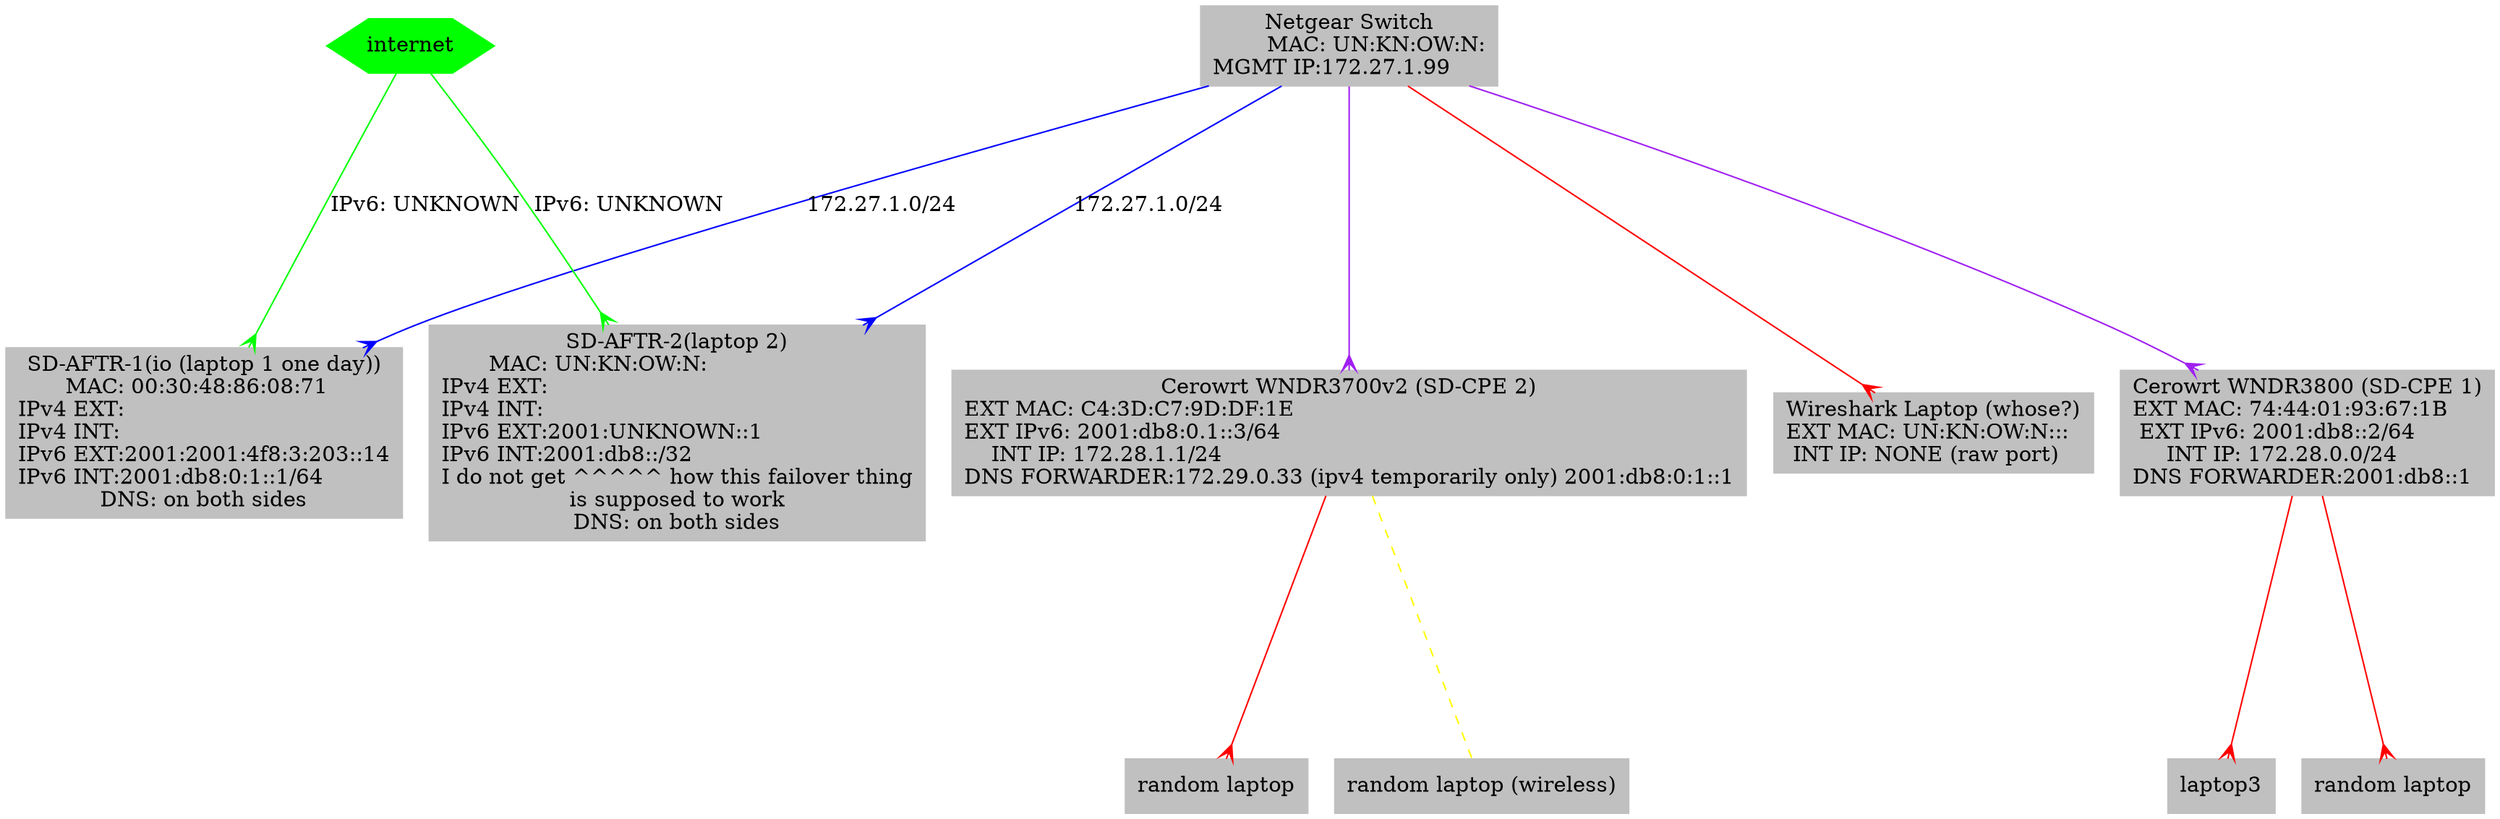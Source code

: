digraph G {
 ranksep=2;
 ratio=auto;
 "SWITCH" [label="Netgear Switch\n        MAC: UN:KN:OW:N:\lMGMT IP:172.27.1.99\l"
	   shape="box",style="filled",color="grey" ];
 "Internet" [label="internet",
	     shape="hexagon",style="filled",color="green" ];
 "SD-AFTR-2" [label="SD-AFTR-2(laptop 2)\n       MAC: UN:KN:OW:N:\lIPv4 EXT:\lIPv4 INT:\lIPv6 EXT:2001:UNKNOWN::1\lIPv6 INT:2001:db8::/32\lI do not get ^^^^^ how this failover thing\nis supposed to work\nDNS: on both sides",
	      shape="box",style="filled",color="grey" ];
 "SD-AFTR-1" [label="SD-AFTR-1(io (laptop 1 one day))\n       MAC: 00:30:48:86:08:71\lIPv4 EXT:\lIPv4 INT:\lIPv6 EXT:2001:2001:4f8:3:203::14\lIPv6 INT:2001:db8:0:1::1/64\lDNS: on both sides",
	      shape="box",style="filled",color="grey" ];
 "SD-CPE1" [label="Cerowrt WNDR3800 (SD-CPE 1)\nEXT MAC: 74:44:01:93:67:1B\l EXT IPv6: 2001:db8::2/64\l     INT IP: 172.28.0.0/24\lDNS FORWARDER:2001:db8::1\l",
	    shape="box",style="filled",color="grey" ];
 "SD-CPE2" [label="Cerowrt WNDR3700v2 (SD-CPE 2)\nEXT MAC: C4:3D:C7:9D:DF:1E\lEXT IPv6: 2001:db8:0.1::3/64\l    INT IP: 172.28.1.1/24\lDNS FORWARDER:172.29.0.33 (ipv4 temporarily only) 2001:db8:0:1::1\l",
	    shape="box",style="filled",color="grey" ];
 "wireshark" [label="Wireshark Laptop (whose?)\nEXT MAC: UN:KN:OW:N:::\l INT IP: NONE (raw port)\l",
	    shape="box",style="filled",color="grey" ];
 "SWITCH" -> "SD-AFTR-2" [ label="172.27.1.0/24",color="blue",arrowhead="crow" ];
 "SWITCH" -> "SD-AFTR-1" [ label="172.27.1.0/24",color="blue",arrowhead="crow" ];
 "SWITCH" -> "SD-CPE1" [ color="purple",arrowhead="crow" ];
 "SWITCH" -> "SD-CPE2" [ color="purple",arrowhead="crow" ];
 "SWITCH" -> "wireshark" [ color="red",arrowhead="crow" ];
 "client1" [ label="laptop3",shape="box",style="filled",color="grey" ];
 "client2" [ label="random laptop",shape="box",style="filled",color="grey" ];
 "client3" [ label="random laptop",shape="box",style="filled",color="grey" ];
 "client4" [ label="random laptop (wireless)",shape="box",style="filled",color="grey" ];
 "Internet" -> "SD-AFTR-1" [ label="IPv6: UNKNOWN",color="green",arrowhead="crow" ];
 "Internet" -> "SD-AFTR-2" [ label="IPv6: UNKNOWN",color="green",arrowhead="crow" ];
 "SD-CPE1" -> "client1" [ color="red",arrowhead="crow" ];
 "SD-CPE1" -> "client2" [ color="red",arrowhead="crow" ];
 "SD-CPE2" -> "client3" [ color="red",arrowhead="crow" ];
 "SD-CPE2" -> "client4" [ color="yellow",style="dashed",arrowhead="none" ];
}
